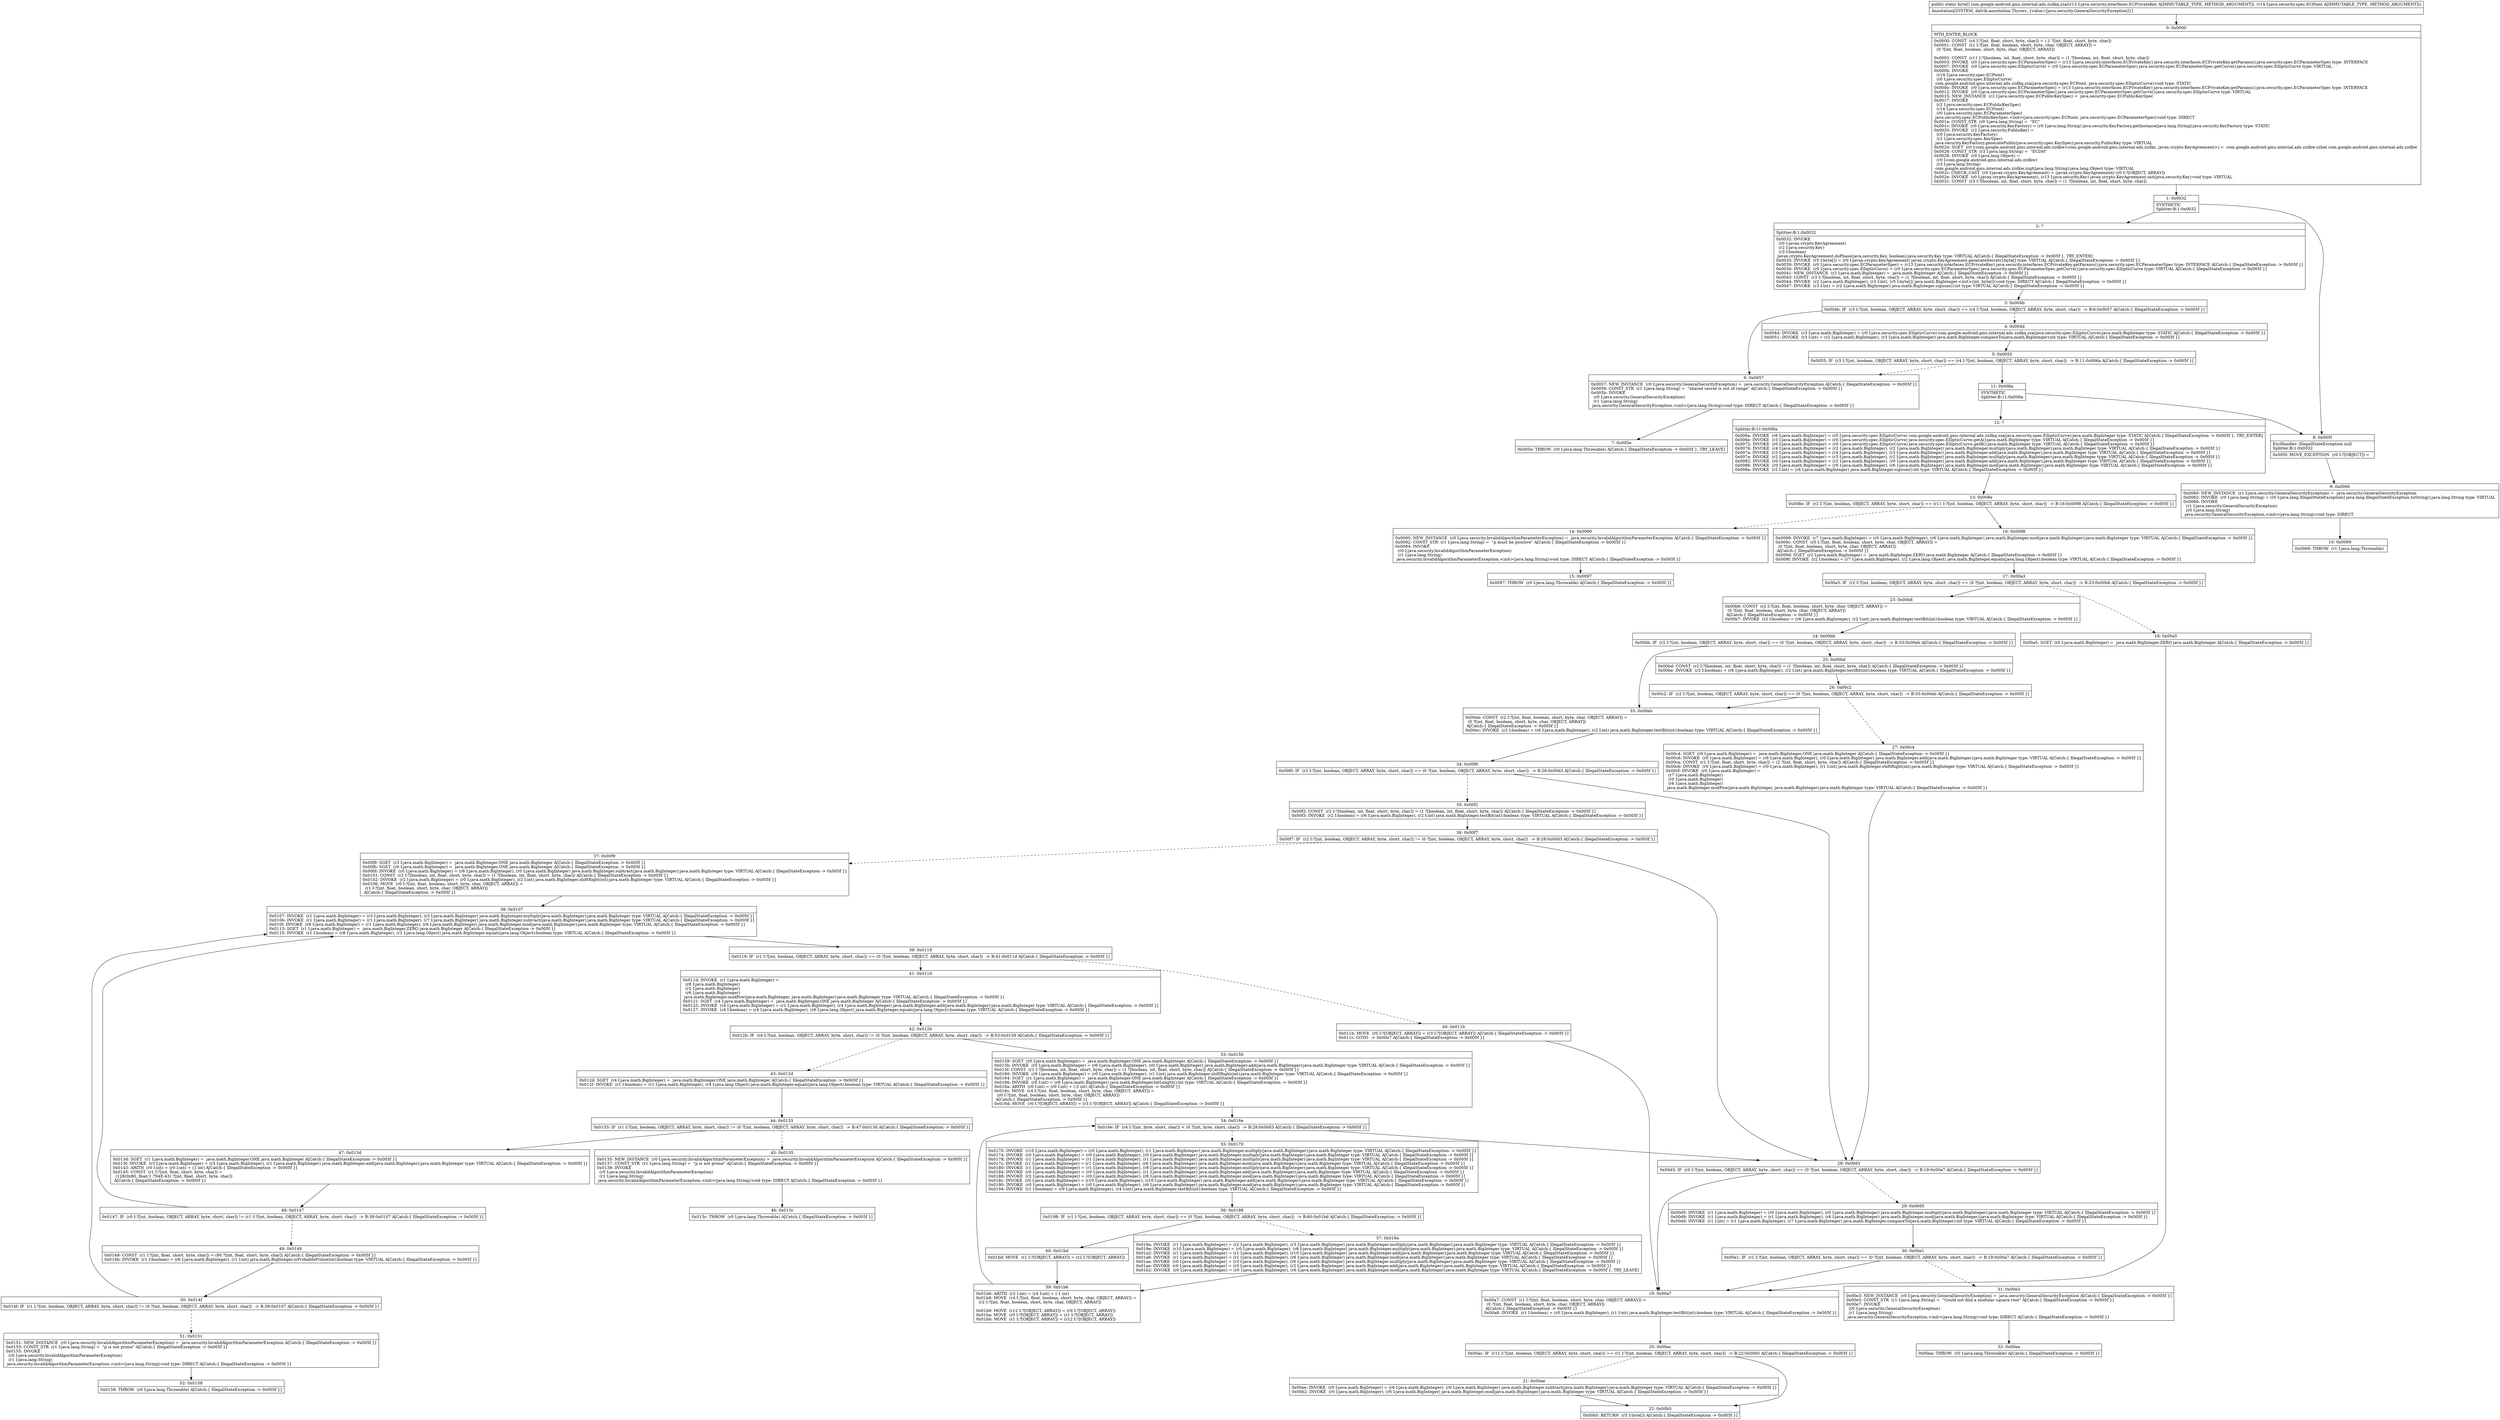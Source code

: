 digraph "CFG forcom.google.android.gms.internal.ads.zzdkq.zza(Ljava\/security\/interfaces\/ECPrivateKey;Ljava\/security\/spec\/ECPoint;)[B" {
Node_0 [shape=record,label="{0\:\ 0x0000|MTH_ENTER_BLOCK\l|0x0000: CONST  (r4 I:?[int, float, short, byte, char]) = (\-1 ?[int, float, short, byte, char]) \l0x0001: CONST  (r1 I:?[int, float, boolean, short, byte, char, OBJECT, ARRAY]) = \l  (0 ?[int, float, boolean, short, byte, char, OBJECT, ARRAY])\l \l0x0002: CONST  (r11 I:?[boolean, int, float, short, byte, char]) = (1 ?[boolean, int, float, short, byte, char]) \l0x0003: INVOKE  (r0 I:java.security.spec.ECParameterSpec) = (r13 I:java.security.interfaces.ECPrivateKey) java.security.interfaces.ECPrivateKey.getParams():java.security.spec.ECParameterSpec type: INTERFACE \l0x0007: INVOKE  (r0 I:java.security.spec.EllipticCurve) = (r0 I:java.security.spec.ECParameterSpec) java.security.spec.ECParameterSpec.getCurve():java.security.spec.EllipticCurve type: VIRTUAL \l0x000b: INVOKE  \l  (r14 I:java.security.spec.ECPoint)\l  (r0 I:java.security.spec.EllipticCurve)\l com.google.android.gms.internal.ads.zzdkq.zza(java.security.spec.ECPoint, java.security.spec.EllipticCurve):void type: STATIC \l0x000e: INVOKE  (r0 I:java.security.spec.ECParameterSpec) = (r13 I:java.security.interfaces.ECPrivateKey) java.security.interfaces.ECPrivateKey.getParams():java.security.spec.ECParameterSpec type: INTERFACE \l0x0012: INVOKE  (r0 I:java.security.spec.ECParameterSpec) java.security.spec.ECParameterSpec.getCurve():java.security.spec.EllipticCurve type: VIRTUAL \l0x0015: NEW_INSTANCE  (r2 I:java.security.spec.ECPublicKeySpec) =  java.security.spec.ECPublicKeySpec \l0x0017: INVOKE  \l  (r2 I:java.security.spec.ECPublicKeySpec)\l  (r14 I:java.security.spec.ECPoint)\l  (r0 I:java.security.spec.ECParameterSpec)\l java.security.spec.ECPublicKeySpec.\<init\>(java.security.spec.ECPoint, java.security.spec.ECParameterSpec):void type: DIRECT \l0x001a: CONST_STR  (r0 I:java.lang.String) =  \"EC\" \l0x001c: INVOKE  (r0 I:java.security.KeyFactory) = (r0 I:java.lang.String) java.security.KeyFactory.getInstance(java.lang.String):java.security.KeyFactory type: STATIC \l0x0020: INVOKE  (r2 I:java.security.PublicKey) = \l  (r0 I:java.security.KeyFactory)\l  (r2 I:java.security.spec.KeySpec)\l java.security.KeyFactory.generatePublic(java.security.spec.KeySpec):java.security.PublicKey type: VIRTUAL \l0x0024: SGET  (r0 I:com.google.android.gms.internal.ads.zzdkw\<com.google.android.gms.internal.ads.zzdkz, javax.crypto.KeyAgreement\>) =  com.google.android.gms.internal.ads.zzdkw.zzhat com.google.android.gms.internal.ads.zzdkw \l0x0026: CONST_STR  (r3 I:java.lang.String) =  \"ECDH\" \l0x0028: INVOKE  (r0 I:java.lang.Object) = \l  (r0 I:com.google.android.gms.internal.ads.zzdkw)\l  (r3 I:java.lang.String)\l com.google.android.gms.internal.ads.zzdkw.zzgt(java.lang.String):java.lang.Object type: VIRTUAL \l0x002c: CHECK_CAST  (r0 I:javax.crypto.KeyAgreement) = (javax.crypto.KeyAgreement) (r0 I:?[OBJECT, ARRAY]) \l0x002e: INVOKE  (r0 I:javax.crypto.KeyAgreement), (r13 I:java.security.Key) javax.crypto.KeyAgreement.init(java.security.Key):void type: VIRTUAL \l0x0031: CONST  (r3 I:?[boolean, int, float, short, byte, char]) = (1 ?[boolean, int, float, short, byte, char]) \l}"];
Node_1 [shape=record,label="{1\:\ 0x0032|SYNTHETIC\lSplitter:B:1:0x0032\l}"];
Node_2 [shape=record,label="{2\:\ ?|Splitter:B:1:0x0032\l|0x0032: INVOKE  \l  (r0 I:javax.crypto.KeyAgreement)\l  (r2 I:java.security.Key)\l  (r3 I:boolean)\l javax.crypto.KeyAgreement.doPhase(java.security.Key, boolean):java.security.Key type: VIRTUAL A[Catch:\{ IllegalStateException \-\> 0x005f \}, TRY_ENTER]\l0x0035: INVOKE  (r5 I:byte[]) = (r0 I:javax.crypto.KeyAgreement) javax.crypto.KeyAgreement.generateSecret():byte[] type: VIRTUAL A[Catch:\{ IllegalStateException \-\> 0x005f \}]\l0x0039: INVOKE  (r0 I:java.security.spec.ECParameterSpec) = (r13 I:java.security.interfaces.ECPrivateKey) java.security.interfaces.ECPrivateKey.getParams():java.security.spec.ECParameterSpec type: INTERFACE A[Catch:\{ IllegalStateException \-\> 0x005f \}]\l0x003d: INVOKE  (r0 I:java.security.spec.EllipticCurve) = (r0 I:java.security.spec.ECParameterSpec) java.security.spec.ECParameterSpec.getCurve():java.security.spec.EllipticCurve type: VIRTUAL A[Catch:\{ IllegalStateException \-\> 0x005f \}]\l0x0041: NEW_INSTANCE  (r2 I:java.math.BigInteger) =  java.math.BigInteger A[Catch:\{ IllegalStateException \-\> 0x005f \}]\l0x0043: CONST  (r3 I:?[boolean, int, float, short, byte, char]) = (1 ?[boolean, int, float, short, byte, char]) A[Catch:\{ IllegalStateException \-\> 0x005f \}]\l0x0044: INVOKE  (r2 I:java.math.BigInteger), (r3 I:int), (r5 I:byte[]) java.math.BigInteger.\<init\>(int, byte[]):void type: DIRECT A[Catch:\{ IllegalStateException \-\> 0x005f \}]\l0x0047: INVOKE  (r3 I:int) = (r2 I:java.math.BigInteger) java.math.BigInteger.signum():int type: VIRTUAL A[Catch:\{ IllegalStateException \-\> 0x005f \}]\l}"];
Node_3 [shape=record,label="{3\:\ 0x004b|0x004b: IF  (r3 I:?[int, boolean, OBJECT, ARRAY, byte, short, char]) == (r4 I:?[int, boolean, OBJECT, ARRAY, byte, short, char])  \-\> B:6:0x0057 A[Catch:\{ IllegalStateException \-\> 0x005f \}]\l}"];
Node_4 [shape=record,label="{4\:\ 0x004d|0x004d: INVOKE  (r3 I:java.math.BigInteger) = (r0 I:java.security.spec.EllipticCurve) com.google.android.gms.internal.ads.zzdkq.zza(java.security.spec.EllipticCurve):java.math.BigInteger type: STATIC A[Catch:\{ IllegalStateException \-\> 0x005f \}]\l0x0051: INVOKE  (r3 I:int) = (r2 I:java.math.BigInteger), (r3 I:java.math.BigInteger) java.math.BigInteger.compareTo(java.math.BigInteger):int type: VIRTUAL A[Catch:\{ IllegalStateException \-\> 0x005f \}]\l}"];
Node_5 [shape=record,label="{5\:\ 0x0055|0x0055: IF  (r3 I:?[int, boolean, OBJECT, ARRAY, byte, short, char]) == (r4 I:?[int, boolean, OBJECT, ARRAY, byte, short, char])  \-\> B:11:0x006a A[Catch:\{ IllegalStateException \-\> 0x005f \}]\l}"];
Node_6 [shape=record,label="{6\:\ 0x0057|0x0057: NEW_INSTANCE  (r0 I:java.security.GeneralSecurityException) =  java.security.GeneralSecurityException A[Catch:\{ IllegalStateException \-\> 0x005f \}]\l0x0059: CONST_STR  (r1 I:java.lang.String) =  \"shared secret is out of range\" A[Catch:\{ IllegalStateException \-\> 0x005f \}]\l0x005b: INVOKE  \l  (r0 I:java.security.GeneralSecurityException)\l  (r1 I:java.lang.String)\l java.security.GeneralSecurityException.\<init\>(java.lang.String):void type: DIRECT A[Catch:\{ IllegalStateException \-\> 0x005f \}]\l}"];
Node_7 [shape=record,label="{7\:\ 0x005e|0x005e: THROW  (r0 I:java.lang.Throwable) A[Catch:\{ IllegalStateException \-\> 0x005f \}, TRY_LEAVE]\l}"];
Node_8 [shape=record,label="{8\:\ 0x005f|ExcHandler: IllegalStateException null\lSplitter:B:1:0x0032\l|0x005f: MOVE_EXCEPTION  (r0 I:?[OBJECT]) =  \l}"];
Node_9 [shape=record,label="{9\:\ 0x0060|0x0060: NEW_INSTANCE  (r1 I:java.security.GeneralSecurityException) =  java.security.GeneralSecurityException \l0x0062: INVOKE  (r0 I:java.lang.String) = (r0 I:java.lang.IllegalStateException) java.lang.IllegalStateException.toString():java.lang.String type: VIRTUAL \l0x0066: INVOKE  \l  (r1 I:java.security.GeneralSecurityException)\l  (r0 I:java.lang.String)\l java.security.GeneralSecurityException.\<init\>(java.lang.String):void type: DIRECT \l}"];
Node_10 [shape=record,label="{10\:\ 0x0069|0x0069: THROW  (r1 I:java.lang.Throwable) \l}"];
Node_11 [shape=record,label="{11\:\ 0x006a|SYNTHETIC\lSplitter:B:11:0x006a\l}"];
Node_12 [shape=record,label="{12\:\ ?|Splitter:B:11:0x006a\l|0x006a: INVOKE  (r6 I:java.math.BigInteger) = (r0 I:java.security.spec.EllipticCurve) com.google.android.gms.internal.ads.zzdkq.zza(java.security.spec.EllipticCurve):java.math.BigInteger type: STATIC A[Catch:\{ IllegalStateException \-\> 0x005f \}, TRY_ENTER]\l0x006e: INVOKE  (r3 I:java.math.BigInteger) = (r0 I:java.security.spec.EllipticCurve) java.security.spec.EllipticCurve.getA():java.math.BigInteger type: VIRTUAL A[Catch:\{ IllegalStateException \-\> 0x005f \}]\l0x0072: INVOKE  (r0 I:java.math.BigInteger) = (r0 I:java.security.spec.EllipticCurve) java.security.spec.EllipticCurve.getB():java.math.BigInteger type: VIRTUAL A[Catch:\{ IllegalStateException \-\> 0x005f \}]\l0x0076: INVOKE  (r4 I:java.math.BigInteger) = (r2 I:java.math.BigInteger), (r2 I:java.math.BigInteger) java.math.BigInteger.multiply(java.math.BigInteger):java.math.BigInteger type: VIRTUAL A[Catch:\{ IllegalStateException \-\> 0x005f \}]\l0x007a: INVOKE  (r3 I:java.math.BigInteger) = (r4 I:java.math.BigInteger), (r3 I:java.math.BigInteger) java.math.BigInteger.add(java.math.BigInteger):java.math.BigInteger type: VIRTUAL A[Catch:\{ IllegalStateException \-\> 0x005f \}]\l0x007e: INVOKE  (r2 I:java.math.BigInteger) = (r3 I:java.math.BigInteger), (r2 I:java.math.BigInteger) java.math.BigInteger.multiply(java.math.BigInteger):java.math.BigInteger type: VIRTUAL A[Catch:\{ IllegalStateException \-\> 0x005f \}]\l0x0082: INVOKE  (r0 I:java.math.BigInteger) = (r2 I:java.math.BigInteger), (r0 I:java.math.BigInteger) java.math.BigInteger.add(java.math.BigInteger):java.math.BigInteger type: VIRTUAL A[Catch:\{ IllegalStateException \-\> 0x005f \}]\l0x0086: INVOKE  (r0 I:java.math.BigInteger) = (r0 I:java.math.BigInteger), (r6 I:java.math.BigInteger) java.math.BigInteger.mod(java.math.BigInteger):java.math.BigInteger type: VIRTUAL A[Catch:\{ IllegalStateException \-\> 0x005f \}]\l0x008a: INVOKE  (r2 I:int) = (r6 I:java.math.BigInteger) java.math.BigInteger.signum():int type: VIRTUAL A[Catch:\{ IllegalStateException \-\> 0x005f \}]\l}"];
Node_13 [shape=record,label="{13\:\ 0x008e|0x008e: IF  (r2 I:?[int, boolean, OBJECT, ARRAY, byte, short, char]) == (r11 I:?[int, boolean, OBJECT, ARRAY, byte, short, char])  \-\> B:16:0x0098 A[Catch:\{ IllegalStateException \-\> 0x005f \}]\l}"];
Node_14 [shape=record,label="{14\:\ 0x0090|0x0090: NEW_INSTANCE  (r0 I:java.security.InvalidAlgorithmParameterException) =  java.security.InvalidAlgorithmParameterException A[Catch:\{ IllegalStateException \-\> 0x005f \}]\l0x0092: CONST_STR  (r1 I:java.lang.String) =  \"p must be positive\" A[Catch:\{ IllegalStateException \-\> 0x005f \}]\l0x0094: INVOKE  \l  (r0 I:java.security.InvalidAlgorithmParameterException)\l  (r1 I:java.lang.String)\l java.security.InvalidAlgorithmParameterException.\<init\>(java.lang.String):void type: DIRECT A[Catch:\{ IllegalStateException \-\> 0x005f \}]\l}"];
Node_15 [shape=record,label="{15\:\ 0x0097|0x0097: THROW  (r0 I:java.lang.Throwable) A[Catch:\{ IllegalStateException \-\> 0x005f \}]\l}"];
Node_16 [shape=record,label="{16\:\ 0x0098|0x0098: INVOKE  (r7 I:java.math.BigInteger) = (r0 I:java.math.BigInteger), (r6 I:java.math.BigInteger) java.math.BigInteger.mod(java.math.BigInteger):java.math.BigInteger type: VIRTUAL A[Catch:\{ IllegalStateException \-\> 0x005f \}]\l0x009c: CONST  (r0 I:?[int, float, boolean, short, byte, char, OBJECT, ARRAY]) = \l  (0 ?[int, float, boolean, short, byte, char, OBJECT, ARRAY])\l A[Catch:\{ IllegalStateException \-\> 0x005f \}]\l0x009d: SGET  (r2 I:java.math.BigInteger) =  java.math.BigInteger.ZERO java.math.BigInteger A[Catch:\{ IllegalStateException \-\> 0x005f \}]\l0x009f: INVOKE  (r2 I:boolean) = (r7 I:java.math.BigInteger), (r2 I:java.lang.Object) java.math.BigInteger.equals(java.lang.Object):boolean type: VIRTUAL A[Catch:\{ IllegalStateException \-\> 0x005f \}]\l}"];
Node_17 [shape=record,label="{17\:\ 0x00a3|0x00a3: IF  (r2 I:?[int, boolean, OBJECT, ARRAY, byte, short, char]) == (0 ?[int, boolean, OBJECT, ARRAY, byte, short, char])  \-\> B:23:0x00b6 A[Catch:\{ IllegalStateException \-\> 0x005f \}]\l}"];
Node_18 [shape=record,label="{18\:\ 0x00a5|0x00a5: SGET  (r0 I:java.math.BigInteger) =  java.math.BigInteger.ZERO java.math.BigInteger A[Catch:\{ IllegalStateException \-\> 0x005f \}]\l}"];
Node_19 [shape=record,label="{19\:\ 0x00a7|0x00a7: CONST  (r1 I:?[int, float, boolean, short, byte, char, OBJECT, ARRAY]) = \l  (0 ?[int, float, boolean, short, byte, char, OBJECT, ARRAY])\l A[Catch:\{ IllegalStateException \-\> 0x005f \}]\l0x00a8: INVOKE  (r1 I:boolean) = (r0 I:java.math.BigInteger), (r1 I:int) java.math.BigInteger.testBit(int):boolean type: VIRTUAL A[Catch:\{ IllegalStateException \-\> 0x005f \}]\l}"];
Node_20 [shape=record,label="{20\:\ 0x00ac|0x00ac: IF  (r11 I:?[int, boolean, OBJECT, ARRAY, byte, short, char]) == (r1 I:?[int, boolean, OBJECT, ARRAY, byte, short, char])  \-\> B:22:0x00b5 A[Catch:\{ IllegalStateException \-\> 0x005f \}]\l}"];
Node_21 [shape=record,label="{21\:\ 0x00ae|0x00ae: INVOKE  (r0 I:java.math.BigInteger) = (r6 I:java.math.BigInteger), (r0 I:java.math.BigInteger) java.math.BigInteger.subtract(java.math.BigInteger):java.math.BigInteger type: VIRTUAL A[Catch:\{ IllegalStateException \-\> 0x005f \}]\l0x00b2: INVOKE  (r0 I:java.math.BigInteger), (r6 I:java.math.BigInteger) java.math.BigInteger.mod(java.math.BigInteger):java.math.BigInteger type: VIRTUAL A[Catch:\{ IllegalStateException \-\> 0x005f \}]\l}"];
Node_22 [shape=record,label="{22\:\ 0x00b5|0x00b5: RETURN  (r5 I:byte[]) A[Catch:\{ IllegalStateException \-\> 0x005f \}]\l}"];
Node_23 [shape=record,label="{23\:\ 0x00b6|0x00b6: CONST  (r2 I:?[int, float, boolean, short, byte, char, OBJECT, ARRAY]) = \l  (0 ?[int, float, boolean, short, byte, char, OBJECT, ARRAY])\l A[Catch:\{ IllegalStateException \-\> 0x005f \}]\l0x00b7: INVOKE  (r2 I:boolean) = (r6 I:java.math.BigInteger), (r2 I:int) java.math.BigInteger.testBit(int):boolean type: VIRTUAL A[Catch:\{ IllegalStateException \-\> 0x005f \}]\l}"];
Node_24 [shape=record,label="{24\:\ 0x00bb|0x00bb: IF  (r2 I:?[int, boolean, OBJECT, ARRAY, byte, short, char]) == (0 ?[int, boolean, OBJECT, ARRAY, byte, short, char])  \-\> B:33:0x00eb A[Catch:\{ IllegalStateException \-\> 0x005f \}]\l}"];
Node_25 [shape=record,label="{25\:\ 0x00bd|0x00bd: CONST  (r2 I:?[boolean, int, float, short, byte, char]) = (1 ?[boolean, int, float, short, byte, char]) A[Catch:\{ IllegalStateException \-\> 0x005f \}]\l0x00be: INVOKE  (r2 I:boolean) = (r6 I:java.math.BigInteger), (r2 I:int) java.math.BigInteger.testBit(int):boolean type: VIRTUAL A[Catch:\{ IllegalStateException \-\> 0x005f \}]\l}"];
Node_26 [shape=record,label="{26\:\ 0x00c2|0x00c2: IF  (r2 I:?[int, boolean, OBJECT, ARRAY, byte, short, char]) == (0 ?[int, boolean, OBJECT, ARRAY, byte, short, char])  \-\> B:33:0x00eb A[Catch:\{ IllegalStateException \-\> 0x005f \}]\l}"];
Node_27 [shape=record,label="{27\:\ 0x00c4|0x00c4: SGET  (r0 I:java.math.BigInteger) =  java.math.BigInteger.ONE java.math.BigInteger A[Catch:\{ IllegalStateException \-\> 0x005f \}]\l0x00c6: INVOKE  (r0 I:java.math.BigInteger) = (r6 I:java.math.BigInteger), (r0 I:java.math.BigInteger) java.math.BigInteger.add(java.math.BigInteger):java.math.BigInteger type: VIRTUAL A[Catch:\{ IllegalStateException \-\> 0x005f \}]\l0x00ca: CONST  (r1 I:?[int, float, short, byte, char]) = (2 ?[int, float, short, byte, char]) A[Catch:\{ IllegalStateException \-\> 0x005f \}]\l0x00cb: INVOKE  (r0 I:java.math.BigInteger) = (r0 I:java.math.BigInteger), (r1 I:int) java.math.BigInteger.shiftRight(int):java.math.BigInteger type: VIRTUAL A[Catch:\{ IllegalStateException \-\> 0x005f \}]\l0x00cf: INVOKE  (r0 I:java.math.BigInteger) = \l  (r7 I:java.math.BigInteger)\l  (r0 I:java.math.BigInteger)\l  (r6 I:java.math.BigInteger)\l java.math.BigInteger.modPow(java.math.BigInteger, java.math.BigInteger):java.math.BigInteger type: VIRTUAL A[Catch:\{ IllegalStateException \-\> 0x005f \}]\l}"];
Node_28 [shape=record,label="{28\:\ 0x00d3|0x00d3: IF  (r0 I:?[int, boolean, OBJECT, ARRAY, byte, short, char]) == (0 ?[int, boolean, OBJECT, ARRAY, byte, short, char])  \-\> B:19:0x00a7 A[Catch:\{ IllegalStateException \-\> 0x005f \}]\l}"];
Node_29 [shape=record,label="{29\:\ 0x00d5|0x00d5: INVOKE  (r1 I:java.math.BigInteger) = (r0 I:java.math.BigInteger), (r0 I:java.math.BigInteger) java.math.BigInteger.multiply(java.math.BigInteger):java.math.BigInteger type: VIRTUAL A[Catch:\{ IllegalStateException \-\> 0x005f \}]\l0x00d9: INVOKE  (r1 I:java.math.BigInteger) = (r1 I:java.math.BigInteger), (r6 I:java.math.BigInteger) java.math.BigInteger.mod(java.math.BigInteger):java.math.BigInteger type: VIRTUAL A[Catch:\{ IllegalStateException \-\> 0x005f \}]\l0x00dd: INVOKE  (r1 I:int) = (r1 I:java.math.BigInteger), (r7 I:java.math.BigInteger) java.math.BigInteger.compareTo(java.math.BigInteger):int type: VIRTUAL A[Catch:\{ IllegalStateException \-\> 0x005f \}]\l}"];
Node_30 [shape=record,label="{30\:\ 0x00e1|0x00e1: IF  (r1 I:?[int, boolean, OBJECT, ARRAY, byte, short, char]) == (0 ?[int, boolean, OBJECT, ARRAY, byte, short, char])  \-\> B:19:0x00a7 A[Catch:\{ IllegalStateException \-\> 0x005f \}]\l}"];
Node_31 [shape=record,label="{31\:\ 0x00e3|0x00e3: NEW_INSTANCE  (r0 I:java.security.GeneralSecurityException) =  java.security.GeneralSecurityException A[Catch:\{ IllegalStateException \-\> 0x005f \}]\l0x00e5: CONST_STR  (r1 I:java.lang.String) =  \"Could not find a modular square root\" A[Catch:\{ IllegalStateException \-\> 0x005f \}]\l0x00e7: INVOKE  \l  (r0 I:java.security.GeneralSecurityException)\l  (r1 I:java.lang.String)\l java.security.GeneralSecurityException.\<init\>(java.lang.String):void type: DIRECT A[Catch:\{ IllegalStateException \-\> 0x005f \}]\l}"];
Node_32 [shape=record,label="{32\:\ 0x00ea|0x00ea: THROW  (r0 I:java.lang.Throwable) A[Catch:\{ IllegalStateException \-\> 0x005f \}]\l}"];
Node_33 [shape=record,label="{33\:\ 0x00eb|0x00eb: CONST  (r2 I:?[int, float, boolean, short, byte, char, OBJECT, ARRAY]) = \l  (0 ?[int, float, boolean, short, byte, char, OBJECT, ARRAY])\l A[Catch:\{ IllegalStateException \-\> 0x005f \}]\l0x00ec: INVOKE  (r2 I:boolean) = (r6 I:java.math.BigInteger), (r2 I:int) java.math.BigInteger.testBit(int):boolean type: VIRTUAL A[Catch:\{ IllegalStateException \-\> 0x005f \}]\l}"];
Node_34 [shape=record,label="{34\:\ 0x00f0|0x00f0: IF  (r2 I:?[int, boolean, OBJECT, ARRAY, byte, short, char]) == (0 ?[int, boolean, OBJECT, ARRAY, byte, short, char])  \-\> B:28:0x00d3 A[Catch:\{ IllegalStateException \-\> 0x005f \}]\l}"];
Node_35 [shape=record,label="{35\:\ 0x00f2|0x00f2: CONST  (r2 I:?[boolean, int, float, short, byte, char]) = (1 ?[boolean, int, float, short, byte, char]) A[Catch:\{ IllegalStateException \-\> 0x005f \}]\l0x00f3: INVOKE  (r2 I:boolean) = (r6 I:java.math.BigInteger), (r2 I:int) java.math.BigInteger.testBit(int):boolean type: VIRTUAL A[Catch:\{ IllegalStateException \-\> 0x005f \}]\l}"];
Node_36 [shape=record,label="{36\:\ 0x00f7|0x00f7: IF  (r2 I:?[int, boolean, OBJECT, ARRAY, byte, short, char]) != (0 ?[int, boolean, OBJECT, ARRAY, byte, short, char])  \-\> B:28:0x00d3 A[Catch:\{ IllegalStateException \-\> 0x005f \}]\l}"];
Node_37 [shape=record,label="{37\:\ 0x00f9|0x00f9: SGET  (r3 I:java.math.BigInteger) =  java.math.BigInteger.ONE java.math.BigInteger A[Catch:\{ IllegalStateException \-\> 0x005f \}]\l0x00fb: SGET  (r0 I:java.math.BigInteger) =  java.math.BigInteger.ONE java.math.BigInteger A[Catch:\{ IllegalStateException \-\> 0x005f \}]\l0x00fd: INVOKE  (r0 I:java.math.BigInteger) = (r6 I:java.math.BigInteger), (r0 I:java.math.BigInteger) java.math.BigInteger.subtract(java.math.BigInteger):java.math.BigInteger type: VIRTUAL A[Catch:\{ IllegalStateException \-\> 0x005f \}]\l0x0101: CONST  (r2 I:?[boolean, int, float, short, byte, char]) = (1 ?[boolean, int, float, short, byte, char]) A[Catch:\{ IllegalStateException \-\> 0x005f \}]\l0x0102: INVOKE  (r2 I:java.math.BigInteger) = (r0 I:java.math.BigInteger), (r2 I:int) java.math.BigInteger.shiftRight(int):java.math.BigInteger type: VIRTUAL A[Catch:\{ IllegalStateException \-\> 0x005f \}]\l0x0106: MOVE  (r0 I:?[int, float, boolean, short, byte, char, OBJECT, ARRAY]) = \l  (r1 I:?[int, float, boolean, short, byte, char, OBJECT, ARRAY])\l A[Catch:\{ IllegalStateException \-\> 0x005f \}]\l}"];
Node_38 [shape=record,label="{38\:\ 0x0107|0x0107: INVOKE  (r1 I:java.math.BigInteger) = (r3 I:java.math.BigInteger), (r3 I:java.math.BigInteger) java.math.BigInteger.multiply(java.math.BigInteger):java.math.BigInteger type: VIRTUAL A[Catch:\{ IllegalStateException \-\> 0x005f \}]\l0x010b: INVOKE  (r1 I:java.math.BigInteger) = (r1 I:java.math.BigInteger), (r7 I:java.math.BigInteger) java.math.BigInteger.subtract(java.math.BigInteger):java.math.BigInteger type: VIRTUAL A[Catch:\{ IllegalStateException \-\> 0x005f \}]\l0x010f: INVOKE  (r8 I:java.math.BigInteger) = (r1 I:java.math.BigInteger), (r6 I:java.math.BigInteger) java.math.BigInteger.mod(java.math.BigInteger):java.math.BigInteger type: VIRTUAL A[Catch:\{ IllegalStateException \-\> 0x005f \}]\l0x0113: SGET  (r1 I:java.math.BigInteger) =  java.math.BigInteger.ZERO java.math.BigInteger A[Catch:\{ IllegalStateException \-\> 0x005f \}]\l0x0115: INVOKE  (r1 I:boolean) = (r8 I:java.math.BigInteger), (r1 I:java.lang.Object) java.math.BigInteger.equals(java.lang.Object):boolean type: VIRTUAL A[Catch:\{ IllegalStateException \-\> 0x005f \}]\l}"];
Node_39 [shape=record,label="{39\:\ 0x0119|0x0119: IF  (r1 I:?[int, boolean, OBJECT, ARRAY, byte, short, char]) == (0 ?[int, boolean, OBJECT, ARRAY, byte, short, char])  \-\> B:41:0x011d A[Catch:\{ IllegalStateException \-\> 0x005f \}]\l}"];
Node_40 [shape=record,label="{40\:\ 0x011b|0x011b: MOVE  (r0 I:?[OBJECT, ARRAY]) = (r3 I:?[OBJECT, ARRAY]) A[Catch:\{ IllegalStateException \-\> 0x005f \}]\l0x011c: GOTO  \-\> 0x00a7 A[Catch:\{ IllegalStateException \-\> 0x005f \}]\l}"];
Node_41 [shape=record,label="{41\:\ 0x011d|0x011d: INVOKE  (r1 I:java.math.BigInteger) = \l  (r8 I:java.math.BigInteger)\l  (r2 I:java.math.BigInteger)\l  (r6 I:java.math.BigInteger)\l java.math.BigInteger.modPow(java.math.BigInteger, java.math.BigInteger):java.math.BigInteger type: VIRTUAL A[Catch:\{ IllegalStateException \-\> 0x005f \}]\l0x0121: SGET  (r4 I:java.math.BigInteger) =  java.math.BigInteger.ONE java.math.BigInteger A[Catch:\{ IllegalStateException \-\> 0x005f \}]\l0x0123: INVOKE  (r4 I:java.math.BigInteger) = (r1 I:java.math.BigInteger), (r4 I:java.math.BigInteger) java.math.BigInteger.add(java.math.BigInteger):java.math.BigInteger type: VIRTUAL A[Catch:\{ IllegalStateException \-\> 0x005f \}]\l0x0127: INVOKE  (r4 I:boolean) = (r4 I:java.math.BigInteger), (r6 I:java.lang.Object) java.math.BigInteger.equals(java.lang.Object):boolean type: VIRTUAL A[Catch:\{ IllegalStateException \-\> 0x005f \}]\l}"];
Node_42 [shape=record,label="{42\:\ 0x012b|0x012b: IF  (r4 I:?[int, boolean, OBJECT, ARRAY, byte, short, char]) != (0 ?[int, boolean, OBJECT, ARRAY, byte, short, char])  \-\> B:53:0x0159 A[Catch:\{ IllegalStateException \-\> 0x005f \}]\l}"];
Node_43 [shape=record,label="{43\:\ 0x012d|0x012d: SGET  (r4 I:java.math.BigInteger) =  java.math.BigInteger.ONE java.math.BigInteger A[Catch:\{ IllegalStateException \-\> 0x005f \}]\l0x012f: INVOKE  (r1 I:boolean) = (r1 I:java.math.BigInteger), (r4 I:java.lang.Object) java.math.BigInteger.equals(java.lang.Object):boolean type: VIRTUAL A[Catch:\{ IllegalStateException \-\> 0x005f \}]\l}"];
Node_44 [shape=record,label="{44\:\ 0x0133|0x0133: IF  (r1 I:?[int, boolean, OBJECT, ARRAY, byte, short, char]) != (0 ?[int, boolean, OBJECT, ARRAY, byte, short, char])  \-\> B:47:0x013d A[Catch:\{ IllegalStateException \-\> 0x005f \}]\l}"];
Node_45 [shape=record,label="{45\:\ 0x0135|0x0135: NEW_INSTANCE  (r0 I:java.security.InvalidAlgorithmParameterException) =  java.security.InvalidAlgorithmParameterException A[Catch:\{ IllegalStateException \-\> 0x005f \}]\l0x0137: CONST_STR  (r1 I:java.lang.String) =  \"p is not prime\" A[Catch:\{ IllegalStateException \-\> 0x005f \}]\l0x0139: INVOKE  \l  (r0 I:java.security.InvalidAlgorithmParameterException)\l  (r1 I:java.lang.String)\l java.security.InvalidAlgorithmParameterException.\<init\>(java.lang.String):void type: DIRECT A[Catch:\{ IllegalStateException \-\> 0x005f \}]\l}"];
Node_46 [shape=record,label="{46\:\ 0x013c|0x013c: THROW  (r0 I:java.lang.Throwable) A[Catch:\{ IllegalStateException \-\> 0x005f \}]\l}"];
Node_47 [shape=record,label="{47\:\ 0x013d|0x013d: SGET  (r1 I:java.math.BigInteger) =  java.math.BigInteger.ONE java.math.BigInteger A[Catch:\{ IllegalStateException \-\> 0x005f \}]\l0x013f: INVOKE  (r3 I:java.math.BigInteger) = (r3 I:java.math.BigInteger), (r1 I:java.math.BigInteger) java.math.BigInteger.add(java.math.BigInteger):java.math.BigInteger type: VIRTUAL A[Catch:\{ IllegalStateException \-\> 0x005f \}]\l0x0143: ARITH  (r0 I:int) = (r0 I:int) + (1 int) A[Catch:\{ IllegalStateException \-\> 0x005f \}]\l0x0145: CONST  (r1 I:?[int, float, short, byte, char]) = \l  (128(0x80, float:1.794E\-43) ?[int, float, short, byte, char])\l A[Catch:\{ IllegalStateException \-\> 0x005f \}]\l}"];
Node_48 [shape=record,label="{48\:\ 0x0147|0x0147: IF  (r0 I:?[int, boolean, OBJECT, ARRAY, byte, short, char]) != (r1 I:?[int, boolean, OBJECT, ARRAY, byte, short, char])  \-\> B:38:0x0107 A[Catch:\{ IllegalStateException \-\> 0x005f \}]\l}"];
Node_49 [shape=record,label="{49\:\ 0x0149|0x0149: CONST  (r1 I:?[int, float, short, byte, char]) = (80 ?[int, float, short, byte, char]) A[Catch:\{ IllegalStateException \-\> 0x005f \}]\l0x014b: INVOKE  (r1 I:boolean) = (r6 I:java.math.BigInteger), (r1 I:int) java.math.BigInteger.isProbablePrime(int):boolean type: VIRTUAL A[Catch:\{ IllegalStateException \-\> 0x005f \}]\l}"];
Node_50 [shape=record,label="{50\:\ 0x014f|0x014f: IF  (r1 I:?[int, boolean, OBJECT, ARRAY, byte, short, char]) != (0 ?[int, boolean, OBJECT, ARRAY, byte, short, char])  \-\> B:38:0x0107 A[Catch:\{ IllegalStateException \-\> 0x005f \}]\l}"];
Node_51 [shape=record,label="{51\:\ 0x0151|0x0151: NEW_INSTANCE  (r0 I:java.security.InvalidAlgorithmParameterException) =  java.security.InvalidAlgorithmParameterException A[Catch:\{ IllegalStateException \-\> 0x005f \}]\l0x0153: CONST_STR  (r1 I:java.lang.String) =  \"p is not prime\" A[Catch:\{ IllegalStateException \-\> 0x005f \}]\l0x0155: INVOKE  \l  (r0 I:java.security.InvalidAlgorithmParameterException)\l  (r1 I:java.lang.String)\l java.security.InvalidAlgorithmParameterException.\<init\>(java.lang.String):void type: DIRECT A[Catch:\{ IllegalStateException \-\> 0x005f \}]\l}"];
Node_52 [shape=record,label="{52\:\ 0x0158|0x0158: THROW  (r0 I:java.lang.Throwable) A[Catch:\{ IllegalStateException \-\> 0x005f \}]\l}"];
Node_53 [shape=record,label="{53\:\ 0x0159|0x0159: SGET  (r0 I:java.math.BigInteger) =  java.math.BigInteger.ONE java.math.BigInteger A[Catch:\{ IllegalStateException \-\> 0x005f \}]\l0x015b: INVOKE  (r0 I:java.math.BigInteger) = (r6 I:java.math.BigInteger), (r0 I:java.math.BigInteger) java.math.BigInteger.add(java.math.BigInteger):java.math.BigInteger type: VIRTUAL A[Catch:\{ IllegalStateException \-\> 0x005f \}]\l0x015f: CONST  (r1 I:?[boolean, int, float, short, byte, char]) = (1 ?[boolean, int, float, short, byte, char]) A[Catch:\{ IllegalStateException \-\> 0x005f \}]\l0x0160: INVOKE  (r9 I:java.math.BigInteger) = (r0 I:java.math.BigInteger), (r1 I:int) java.math.BigInteger.shiftRight(int):java.math.BigInteger type: VIRTUAL A[Catch:\{ IllegalStateException \-\> 0x005f \}]\l0x0164: SGET  (r1 I:java.math.BigInteger) =  java.math.BigInteger.ONE java.math.BigInteger A[Catch:\{ IllegalStateException \-\> 0x005f \}]\l0x0166: INVOKE  (r0 I:int) = (r9 I:java.math.BigInteger) java.math.BigInteger.bitLength():int type: VIRTUAL A[Catch:\{ IllegalStateException \-\> 0x005f \}]\l0x016a: ARITH  (r0 I:int) = (r0 I:int) + (\-2 int) A[Catch:\{ IllegalStateException \-\> 0x005f \}]\l0x016c: MOVE  (r4 I:?[int, float, boolean, short, byte, char, OBJECT, ARRAY]) = \l  (r0 I:?[int, float, boolean, short, byte, char, OBJECT, ARRAY])\l A[Catch:\{ IllegalStateException \-\> 0x005f \}]\l0x016d: MOVE  (r0 I:?[OBJECT, ARRAY]) = (r3 I:?[OBJECT, ARRAY]) A[Catch:\{ IllegalStateException \-\> 0x005f \}]\l}"];
Node_54 [shape=record,label="{54\:\ 0x016e|0x016e: IF  (r4 I:?[int, byte, short, char]) \< (0 ?[int, byte, short, char])  \-\> B:28:0x00d3 A[Catch:\{ IllegalStateException \-\> 0x005f \}]\l}"];
Node_55 [shape=record,label="{55\:\ 0x0170|0x0170: INVOKE  (r10 I:java.math.BigInteger) = (r0 I:java.math.BigInteger), (r1 I:java.math.BigInteger) java.math.BigInteger.multiply(java.math.BigInteger):java.math.BigInteger type: VIRTUAL A[Catch:\{ IllegalStateException \-\> 0x005f \}]\l0x0174: INVOKE  (r0 I:java.math.BigInteger) = (r0 I:java.math.BigInteger), (r0 I:java.math.BigInteger) java.math.BigInteger.multiply(java.math.BigInteger):java.math.BigInteger type: VIRTUAL A[Catch:\{ IllegalStateException \-\> 0x005f \}]\l0x0178: INVOKE  (r1 I:java.math.BigInteger) = (r1 I:java.math.BigInteger), (r1 I:java.math.BigInteger) java.math.BigInteger.multiply(java.math.BigInteger):java.math.BigInteger type: VIRTUAL A[Catch:\{ IllegalStateException \-\> 0x005f \}]\l0x017c: INVOKE  (r1 I:java.math.BigInteger) = (r1 I:java.math.BigInteger), (r6 I:java.math.BigInteger) java.math.BigInteger.mod(java.math.BigInteger):java.math.BigInteger type: VIRTUAL A[Catch:\{ IllegalStateException \-\> 0x005f \}]\l0x0180: INVOKE  (r1 I:java.math.BigInteger) = (r1 I:java.math.BigInteger), (r8 I:java.math.BigInteger) java.math.BigInteger.multiply(java.math.BigInteger):java.math.BigInteger type: VIRTUAL A[Catch:\{ IllegalStateException \-\> 0x005f \}]\l0x0184: INVOKE  (r0 I:java.math.BigInteger) = (r0 I:java.math.BigInteger), (r1 I:java.math.BigInteger) java.math.BigInteger.add(java.math.BigInteger):java.math.BigInteger type: VIRTUAL A[Catch:\{ IllegalStateException \-\> 0x005f \}]\l0x0188: INVOKE  (r2 I:java.math.BigInteger) = (r0 I:java.math.BigInteger), (r6 I:java.math.BigInteger) java.math.BigInteger.mod(java.math.BigInteger):java.math.BigInteger type: VIRTUAL A[Catch:\{ IllegalStateException \-\> 0x005f \}]\l0x018c: INVOKE  (r0 I:java.math.BigInteger) = (r10 I:java.math.BigInteger), (r10 I:java.math.BigInteger) java.math.BigInteger.add(java.math.BigInteger):java.math.BigInteger type: VIRTUAL A[Catch:\{ IllegalStateException \-\> 0x005f \}]\l0x0190: INVOKE  (r0 I:java.math.BigInteger) = (r0 I:java.math.BigInteger), (r6 I:java.math.BigInteger) java.math.BigInteger.mod(java.math.BigInteger):java.math.BigInteger type: VIRTUAL A[Catch:\{ IllegalStateException \-\> 0x005f \}]\l0x0194: INVOKE  (r1 I:boolean) = (r9 I:java.math.BigInteger), (r4 I:int) java.math.BigInteger.testBit(int):boolean type: VIRTUAL A[Catch:\{ IllegalStateException \-\> 0x005f \}]\l}"];
Node_56 [shape=record,label="{56\:\ 0x0198|0x0198: IF  (r1 I:?[int, boolean, OBJECT, ARRAY, byte, short, char]) == (0 ?[int, boolean, OBJECT, ARRAY, byte, short, char])  \-\> B:60:0x01bd A[Catch:\{ IllegalStateException \-\> 0x005f \}]\l}"];
Node_57 [shape=record,label="{57\:\ 0x019a|0x019a: INVOKE  (r1 I:java.math.BigInteger) = (r2 I:java.math.BigInteger), (r3 I:java.math.BigInteger) java.math.BigInteger.multiply(java.math.BigInteger):java.math.BigInteger type: VIRTUAL A[Catch:\{ IllegalStateException \-\> 0x005f \}]\l0x019e: INVOKE  (r10 I:java.math.BigInteger) = (r0 I:java.math.BigInteger), (r8 I:java.math.BigInteger) java.math.BigInteger.multiply(java.math.BigInteger):java.math.BigInteger type: VIRTUAL A[Catch:\{ IllegalStateException \-\> 0x005f \}]\l0x01a2: INVOKE  (r1 I:java.math.BigInteger) = (r1 I:java.math.BigInteger), (r10 I:java.math.BigInteger) java.math.BigInteger.add(java.math.BigInteger):java.math.BigInteger type: VIRTUAL A[Catch:\{ IllegalStateException \-\> 0x005f \}]\l0x01a6: INVOKE  (r1 I:java.math.BigInteger) = (r1 I:java.math.BigInteger), (r6 I:java.math.BigInteger) java.math.BigInteger.mod(java.math.BigInteger):java.math.BigInteger type: VIRTUAL A[Catch:\{ IllegalStateException \-\> 0x005f \}]\l0x01aa: INVOKE  (r0 I:java.math.BigInteger) = (r3 I:java.math.BigInteger), (r0 I:java.math.BigInteger) java.math.BigInteger.multiply(java.math.BigInteger):java.math.BigInteger type: VIRTUAL A[Catch:\{ IllegalStateException \-\> 0x005f \}]\l0x01ae: INVOKE  (r0 I:java.math.BigInteger) = (r0 I:java.math.BigInteger), (r2 I:java.math.BigInteger) java.math.BigInteger.add(java.math.BigInteger):java.math.BigInteger type: VIRTUAL A[Catch:\{ IllegalStateException \-\> 0x005f \}]\l0x01b2: INVOKE  (r0 I:java.math.BigInteger) = (r0 I:java.math.BigInteger), (r6 I:java.math.BigInteger) java.math.BigInteger.mod(java.math.BigInteger):java.math.BigInteger type: VIRTUAL A[Catch:\{ IllegalStateException \-\> 0x005f \}, TRY_LEAVE]\l}"];
Node_59 [shape=record,label="{59\:\ 0x01b6|0x01b6: ARITH  (r2 I:int) = (r4 I:int) + (\-1 int) \l0x01b8: MOVE  (r4 I:?[int, float, boolean, short, byte, char, OBJECT, ARRAY]) = \l  (r2 I:?[int, float, boolean, short, byte, char, OBJECT, ARRAY])\l \l0x01b9: MOVE  (r12 I:?[OBJECT, ARRAY]) = (r0 I:?[OBJECT, ARRAY]) \l0x01ba: MOVE  (r0 I:?[OBJECT, ARRAY]) = (r1 I:?[OBJECT, ARRAY]) \l0x01bb: MOVE  (r1 I:?[OBJECT, ARRAY]) = (r12 I:?[OBJECT, ARRAY]) \l}"];
Node_60 [shape=record,label="{60\:\ 0x01bd|0x01bd: MOVE  (r1 I:?[OBJECT, ARRAY]) = (r2 I:?[OBJECT, ARRAY]) \l}"];
MethodNode[shape=record,label="{public static byte[] com.google.android.gms.internal.ads.zzdkq.zza((r13 I:java.security.interfaces.ECPrivateKey A[IMMUTABLE_TYPE, METHOD_ARGUMENT]), (r14 I:java.security.spec.ECPoint A[IMMUTABLE_TYPE, METHOD_ARGUMENT]))  | Annotation[SYSTEM, dalvik.annotation.Throws, \{value=[java.security.GeneralSecurityException]\}]\l}"];
MethodNode -> Node_0;
Node_0 -> Node_1;
Node_1 -> Node_2;
Node_1 -> Node_8;
Node_2 -> Node_3;
Node_3 -> Node_4[style=dashed];
Node_3 -> Node_6;
Node_4 -> Node_5;
Node_5 -> Node_6[style=dashed];
Node_5 -> Node_11;
Node_6 -> Node_7;
Node_8 -> Node_9;
Node_9 -> Node_10;
Node_11 -> Node_12;
Node_11 -> Node_8;
Node_12 -> Node_13;
Node_13 -> Node_14[style=dashed];
Node_13 -> Node_16;
Node_14 -> Node_15;
Node_16 -> Node_17;
Node_17 -> Node_18[style=dashed];
Node_17 -> Node_23;
Node_18 -> Node_19;
Node_19 -> Node_20;
Node_20 -> Node_21[style=dashed];
Node_20 -> Node_22;
Node_21 -> Node_22;
Node_23 -> Node_24;
Node_24 -> Node_25[style=dashed];
Node_24 -> Node_33;
Node_25 -> Node_26;
Node_26 -> Node_27[style=dashed];
Node_26 -> Node_33;
Node_27 -> Node_28;
Node_28 -> Node_19;
Node_28 -> Node_29[style=dashed];
Node_29 -> Node_30;
Node_30 -> Node_19;
Node_30 -> Node_31[style=dashed];
Node_31 -> Node_32;
Node_33 -> Node_34;
Node_34 -> Node_28;
Node_34 -> Node_35[style=dashed];
Node_35 -> Node_36;
Node_36 -> Node_28;
Node_36 -> Node_37[style=dashed];
Node_37 -> Node_38;
Node_38 -> Node_39;
Node_39 -> Node_40[style=dashed];
Node_39 -> Node_41;
Node_40 -> Node_19;
Node_41 -> Node_42;
Node_42 -> Node_43[style=dashed];
Node_42 -> Node_53;
Node_43 -> Node_44;
Node_44 -> Node_45[style=dashed];
Node_44 -> Node_47;
Node_45 -> Node_46;
Node_47 -> Node_48;
Node_48 -> Node_38;
Node_48 -> Node_49[style=dashed];
Node_49 -> Node_50;
Node_50 -> Node_38;
Node_50 -> Node_51[style=dashed];
Node_51 -> Node_52;
Node_53 -> Node_54;
Node_54 -> Node_28;
Node_54 -> Node_55[style=dashed];
Node_55 -> Node_56;
Node_56 -> Node_57[style=dashed];
Node_56 -> Node_60;
Node_57 -> Node_59;
Node_59 -> Node_54;
Node_60 -> Node_59;
}

